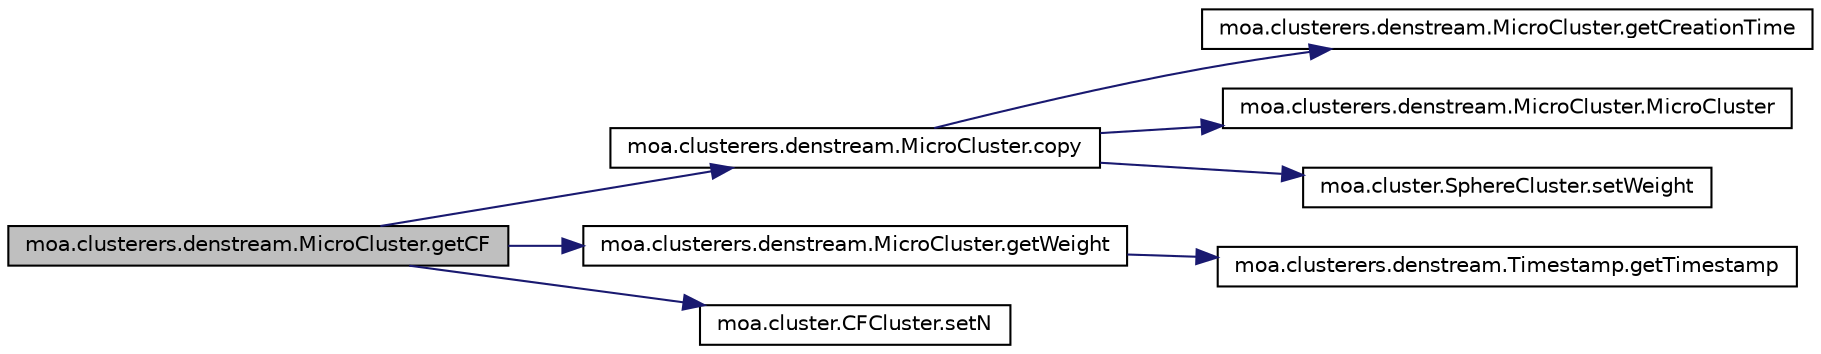 digraph G
{
  edge [fontname="Helvetica",fontsize="10",labelfontname="Helvetica",labelfontsize="10"];
  node [fontname="Helvetica",fontsize="10",shape=record];
  rankdir=LR;
  Node1 [label="moa.clusterers.denstream.MicroCluster.getCF",height=0.2,width=0.4,color="black", fillcolor="grey75", style="filled" fontcolor="black"];
  Node1 -> Node2 [color="midnightblue",fontsize="10",style="solid",fontname="Helvetica"];
  Node2 [label="moa.clusterers.denstream.MicroCluster.copy",height=0.2,width=0.4,color="black", fillcolor="white", style="filled",URL="$classmoa_1_1clusterers_1_1denstream_1_1MicroCluster.html#a513d84b92fe7fbb0cb4913d68c52f57f",tooltip="This method produces a copy of this object."];
  Node2 -> Node3 [color="midnightblue",fontsize="10",style="solid",fontname="Helvetica"];
  Node3 [label="moa.clusterers.denstream.MicroCluster.getCreationTime",height=0.2,width=0.4,color="black", fillcolor="white", style="filled",URL="$classmoa_1_1clusterers_1_1denstream_1_1MicroCluster.html#a4b40d51f94f3f4f02a905dc3e3c9667d"];
  Node2 -> Node4 [color="midnightblue",fontsize="10",style="solid",fontname="Helvetica"];
  Node4 [label="moa.clusterers.denstream.MicroCluster.MicroCluster",height=0.2,width=0.4,color="black", fillcolor="white", style="filled",URL="$classmoa_1_1clusterers_1_1denstream_1_1MicroCluster.html#a8d1a1e87ebe9ac78d6898618e7123d4b"];
  Node2 -> Node5 [color="midnightblue",fontsize="10",style="solid",fontname="Helvetica"];
  Node5 [label="moa.cluster.SphereCluster.setWeight",height=0.2,width=0.4,color="black", fillcolor="white", style="filled",URL="$classmoa_1_1cluster_1_1SphereCluster.html#a24a9881c0a95e5e83db7a3319032a6b7"];
  Node1 -> Node6 [color="midnightblue",fontsize="10",style="solid",fontname="Helvetica"];
  Node6 [label="moa.clusterers.denstream.MicroCluster.getWeight",height=0.2,width=0.4,color="black", fillcolor="white", style="filled",URL="$classmoa_1_1clusterers_1_1denstream_1_1MicroCluster.html#ab12208611469c5c58bab47ed318c065e",tooltip="See interface Cluster."];
  Node6 -> Node7 [color="midnightblue",fontsize="10",style="solid",fontname="Helvetica"];
  Node7 [label="moa.clusterers.denstream.Timestamp.getTimestamp",height=0.2,width=0.4,color="black", fillcolor="white", style="filled",URL="$classmoa_1_1clusterers_1_1denstream_1_1Timestamp.html#a0aced8db94dff380a9d0124bb2f69495"];
  Node1 -> Node8 [color="midnightblue",fontsize="10",style="solid",fontname="Helvetica"];
  Node8 [label="moa.cluster.CFCluster.setN",height=0.2,width=0.4,color="black", fillcolor="white", style="filled",URL="$classmoa_1_1cluster_1_1CFCluster.html#ac196ebd899a498d6084eba363e4a4b49"];
}
